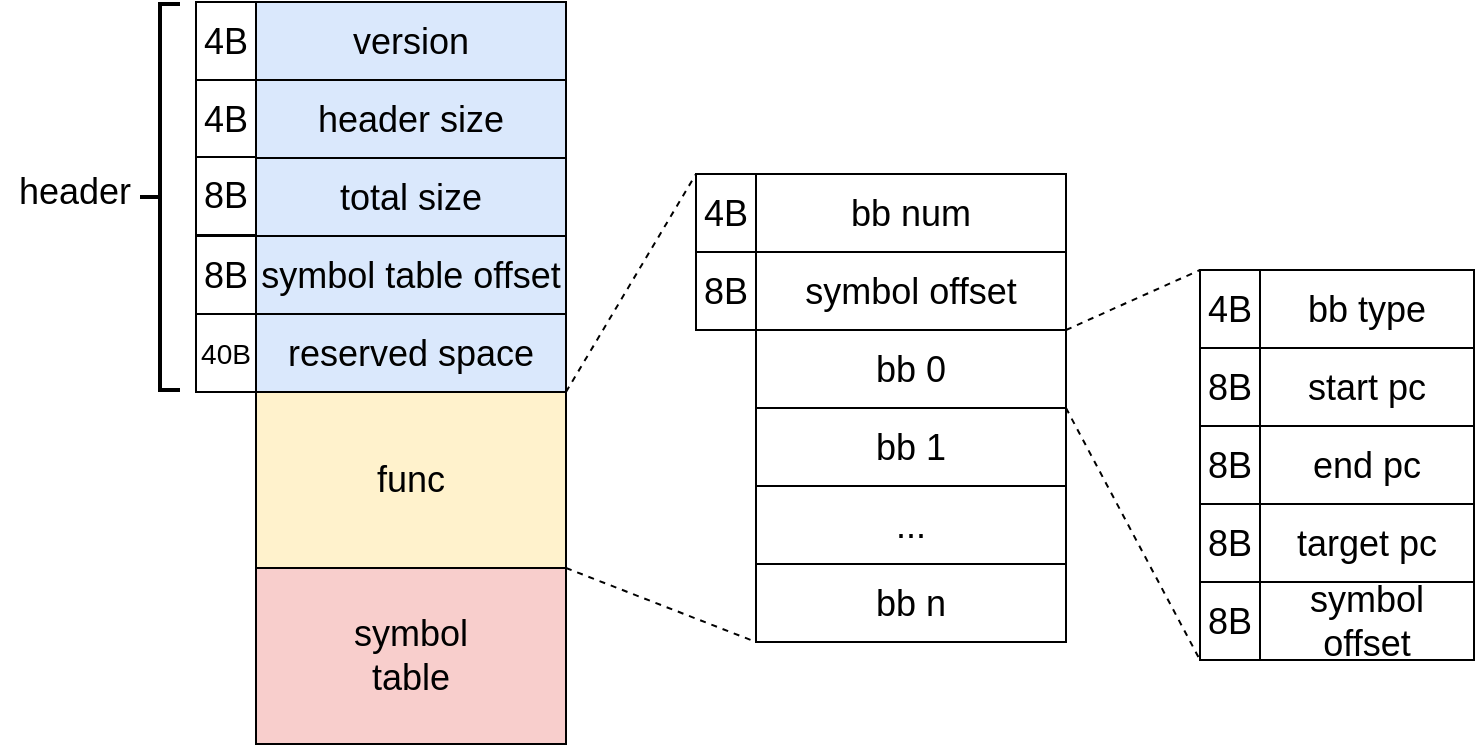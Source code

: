 <mxfile version="21.7.5" type="github">
  <diagram name="第 1 页" id="ugtEYNCoT0SjDMXIqZ7P">
    <mxGraphModel dx="769" dy="443" grid="0" gridSize="10" guides="1" tooltips="1" connect="1" arrows="0" fold="1" page="1" pageScale="1" pageWidth="827" pageHeight="1169" math="0" shadow="0">
      <root>
        <mxCell id="0" />
        <mxCell id="1" parent="0" />
        <mxCell id="4O2xok6CmJAqFDJH463R-100" value="&lt;font style=&quot;font-size: 18px;&quot;&gt;total size&lt;/font&gt;" style="rounded=0;whiteSpace=wrap;html=1;fillColor=#dae8fc;strokeColor=default;" parent="1" vertex="1">
          <mxGeometry x="143" y="171" width="155" height="39" as="geometry" />
        </mxCell>
        <mxCell id="4O2xok6CmJAqFDJH463R-101" value="&lt;font style=&quot;font-size: 18px;&quot;&gt;version&lt;/font&gt;" style="rounded=0;whiteSpace=wrap;html=1;fillColor=#dae8fc;strokeColor=default;" parent="1" vertex="1">
          <mxGeometry x="143" y="93" width="155" height="39" as="geometry" />
        </mxCell>
        <mxCell id="4O2xok6CmJAqFDJH463R-102" value="&lt;font style=&quot;font-size: 18px;&quot;&gt;bb num&lt;/font&gt;" style="rounded=0;whiteSpace=wrap;html=1;" parent="1" vertex="1">
          <mxGeometry x="393" y="179" width="155" height="39" as="geometry" />
        </mxCell>
        <mxCell id="4O2xok6CmJAqFDJH463R-104" value="&lt;font style=&quot;font-size: 18px;&quot;&gt;symbol&lt;br&gt;table&lt;br&gt;&lt;/font&gt;" style="rounded=0;whiteSpace=wrap;html=1;fillColor=#f8cecc;strokeColor=default;" parent="1" vertex="1">
          <mxGeometry x="143" y="376" width="155" height="88" as="geometry" />
        </mxCell>
        <mxCell id="4O2xok6CmJAqFDJH463R-107" value="&lt;font style=&quot;font-size: 18px;&quot;&gt;func&lt;/font&gt;" style="rounded=0;whiteSpace=wrap;html=1;fillColor=#fff2cc;strokeColor=default;" parent="1" vertex="1">
          <mxGeometry x="143" y="288" width="155" height="88" as="geometry" />
        </mxCell>
        <mxCell id="4O2xok6CmJAqFDJH463R-114" value="" style="strokeWidth=2;html=1;shape=mxgraph.flowchart.annotation_2;align=left;labelPosition=right;pointerEvents=1;" parent="1" vertex="1">
          <mxGeometry x="85" y="94" width="20" height="193" as="geometry" />
        </mxCell>
        <mxCell id="4O2xok6CmJAqFDJH463R-115" value="&lt;font style=&quot;font-size: 18px;&quot;&gt;header&lt;/font&gt;" style="text;html=1;align=center;verticalAlign=middle;resizable=0;points=[];autosize=1;strokeColor=none;fillColor=none;" parent="1" vertex="1">
          <mxGeometry x="15" y="171" width="74" height="34" as="geometry" />
        </mxCell>
        <mxCell id="4O2xok6CmJAqFDJH463R-119" value="&lt;font style=&quot;font-size: 18px;&quot;&gt;symbol offset&lt;/font&gt;" style="rounded=0;whiteSpace=wrap;html=1;" parent="1" vertex="1">
          <mxGeometry x="393" y="218" width="155" height="39" as="geometry" />
        </mxCell>
        <mxCell id="4O2xok6CmJAqFDJH463R-120" value="&lt;font style=&quot;font-size: 18px;&quot;&gt;bb 0&lt;/font&gt;" style="rounded=0;whiteSpace=wrap;html=1;" parent="1" vertex="1">
          <mxGeometry x="393" y="257" width="155" height="39" as="geometry" />
        </mxCell>
        <mxCell id="4O2xok6CmJAqFDJH463R-121" value="&lt;font style=&quot;font-size: 18px;&quot;&gt;bb 1&lt;/font&gt;" style="rounded=0;whiteSpace=wrap;html=1;" parent="1" vertex="1">
          <mxGeometry x="393" y="296" width="155" height="39" as="geometry" />
        </mxCell>
        <mxCell id="4O2xok6CmJAqFDJH463R-122" value="&lt;font style=&quot;font-size: 18px;&quot;&gt;...&lt;/font&gt;" style="rounded=0;whiteSpace=wrap;html=1;" parent="1" vertex="1">
          <mxGeometry x="393" y="335" width="155" height="39" as="geometry" />
        </mxCell>
        <mxCell id="4O2xok6CmJAqFDJH463R-123" value="&lt;font style=&quot;font-size: 18px;&quot;&gt;bb n&lt;/font&gt;" style="rounded=0;whiteSpace=wrap;html=1;" parent="1" vertex="1">
          <mxGeometry x="393" y="374" width="155" height="39" as="geometry" />
        </mxCell>
        <mxCell id="4O2xok6CmJAqFDJH463R-124" value="&lt;font style=&quot;font-size: 18px;&quot;&gt;bb type&lt;/font&gt;" style="rounded=0;whiteSpace=wrap;html=1;" parent="1" vertex="1">
          <mxGeometry x="645" y="227" width="107" height="39" as="geometry" />
        </mxCell>
        <mxCell id="4O2xok6CmJAqFDJH463R-125" value="&lt;font style=&quot;font-size: 18px;&quot;&gt;start pc&lt;/font&gt;" style="rounded=0;whiteSpace=wrap;html=1;" parent="1" vertex="1">
          <mxGeometry x="645" y="266" width="107" height="39" as="geometry" />
        </mxCell>
        <mxCell id="4O2xok6CmJAqFDJH463R-126" value="&lt;font style=&quot;font-size: 18px;&quot;&gt;end pc&lt;/font&gt;" style="rounded=0;whiteSpace=wrap;html=1;" parent="1" vertex="1">
          <mxGeometry x="645" y="305" width="107" height="39" as="geometry" />
        </mxCell>
        <mxCell id="4O2xok6CmJAqFDJH463R-127" value="&lt;font style=&quot;font-size: 18px;&quot;&gt;target pc&lt;/font&gt;" style="rounded=0;whiteSpace=wrap;html=1;" parent="1" vertex="1">
          <mxGeometry x="645" y="344" width="107" height="39" as="geometry" />
        </mxCell>
        <mxCell id="4O2xok6CmJAqFDJH463R-128" value="&lt;font style=&quot;font-size: 18px;&quot;&gt;symbol offset&lt;/font&gt;" style="rounded=0;whiteSpace=wrap;html=1;" parent="1" vertex="1">
          <mxGeometry x="645" y="383" width="107" height="39" as="geometry" />
        </mxCell>
        <mxCell id="4O2xok6CmJAqFDJH463R-129" value="&lt;font style=&quot;font-size: 18px;&quot;&gt;symbol table offset&lt;/font&gt;" style="rounded=0;whiteSpace=wrap;html=1;fillColor=#dae8fc;strokeColor=default;" parent="1" vertex="1">
          <mxGeometry x="143" y="210" width="155" height="39" as="geometry" />
        </mxCell>
        <mxCell id="4O2xok6CmJAqFDJH463R-130" value="&lt;font style=&quot;font-size: 18px;&quot;&gt;4B&lt;/font&gt;" style="rounded=0;whiteSpace=wrap;html=1;" parent="1" vertex="1">
          <mxGeometry x="113" y="93" width="30" height="39" as="geometry" />
        </mxCell>
        <mxCell id="4O2xok6CmJAqFDJH463R-131" value="&lt;font style=&quot;font-size: 18px;&quot;&gt;4B&lt;/font&gt;" style="rounded=0;whiteSpace=wrap;html=1;" parent="1" vertex="1">
          <mxGeometry x="113" y="132" width="30" height="39" as="geometry" />
        </mxCell>
        <mxCell id="4O2xok6CmJAqFDJH463R-132" value="&lt;font style=&quot;font-size: 18px;&quot;&gt;4B&lt;/font&gt;" style="rounded=0;whiteSpace=wrap;html=1;" parent="1" vertex="1">
          <mxGeometry x="363" y="179" width="30" height="39" as="geometry" />
        </mxCell>
        <mxCell id="4O2xok6CmJAqFDJH463R-135" value="&lt;font style=&quot;font-size: 18px;&quot;&gt;8B&lt;/font&gt;" style="rounded=0;whiteSpace=wrap;html=1;" parent="1" vertex="1">
          <mxGeometry x="113" y="210" width="30" height="39" as="geometry" />
        </mxCell>
        <mxCell id="4O2xok6CmJAqFDJH463R-136" value="&lt;font style=&quot;font-size: 18px;&quot;&gt;4B&lt;/font&gt;" style="rounded=0;whiteSpace=wrap;html=1;" parent="1" vertex="1">
          <mxGeometry x="615" y="227" width="30" height="39" as="geometry" />
        </mxCell>
        <mxCell id="4O2xok6CmJAqFDJH463R-138" value="&lt;font style=&quot;font-size: 18px;&quot;&gt;8B&lt;/font&gt;" style="rounded=0;whiteSpace=wrap;html=1;" parent="1" vertex="1">
          <mxGeometry x="363" y="218" width="30" height="39" as="geometry" />
        </mxCell>
        <mxCell id="4O2xok6CmJAqFDJH463R-143" style="rounded=0;orthogonalLoop=1;jettySize=auto;html=1;exitX=1;exitY=0;exitDx=0;exitDy=0;entryX=0;entryY=0;entryDx=0;entryDy=0;endArrow=none;dashed=1;" parent="1" source="4O2xok6CmJAqFDJH463R-107" target="4O2xok6CmJAqFDJH463R-132" edge="1">
          <mxGeometry relative="1" as="geometry">
            <mxPoint x="298.0" y="464" as="sourcePoint" />
            <mxPoint x="370" y="404" as="targetPoint" />
          </mxGeometry>
        </mxCell>
        <mxCell id="4O2xok6CmJAqFDJH463R-144" style="rounded=0;orthogonalLoop=1;jettySize=auto;html=1;exitX=1;exitY=1;exitDx=0;exitDy=0;entryX=0;entryY=1;entryDx=0;entryDy=0;endArrow=none;dashed=1;" parent="1" source="4O2xok6CmJAqFDJH463R-107" target="4O2xok6CmJAqFDJH463R-123" edge="1">
          <mxGeometry relative="1" as="geometry">
            <mxPoint x="318" y="396" as="sourcePoint" />
            <mxPoint x="380" y="414" as="targetPoint" />
          </mxGeometry>
        </mxCell>
        <mxCell id="4O2xok6CmJAqFDJH463R-145" value="&lt;font style=&quot;font-size: 18px;&quot;&gt;8B&lt;/font&gt;" style="rounded=0;whiteSpace=wrap;html=1;" parent="1" vertex="1">
          <mxGeometry x="615" y="383" width="30" height="39" as="geometry" />
        </mxCell>
        <mxCell id="4O2xok6CmJAqFDJH463R-146" value="&lt;font style=&quot;font-size: 18px;&quot;&gt;8B&lt;/font&gt;" style="rounded=0;whiteSpace=wrap;html=1;" parent="1" vertex="1">
          <mxGeometry x="615" y="344" width="30" height="39" as="geometry" />
        </mxCell>
        <mxCell id="4O2xok6CmJAqFDJH463R-147" value="&lt;font style=&quot;font-size: 18px;&quot;&gt;8B&lt;/font&gt;" style="rounded=0;whiteSpace=wrap;html=1;" parent="1" vertex="1">
          <mxGeometry x="615" y="266" width="30" height="39" as="geometry" />
        </mxCell>
        <mxCell id="4O2xok6CmJAqFDJH463R-148" value="&lt;font style=&quot;font-size: 18px;&quot;&gt;8B&lt;/font&gt;" style="rounded=0;whiteSpace=wrap;html=1;" parent="1" vertex="1">
          <mxGeometry x="615" y="305" width="30" height="39" as="geometry" />
        </mxCell>
        <mxCell id="4O2xok6CmJAqFDJH463R-149" style="rounded=0;orthogonalLoop=1;jettySize=auto;html=1;exitX=1;exitY=0;exitDx=0;exitDy=0;entryX=0;entryY=0;entryDx=0;entryDy=0;endArrow=none;dashed=1;" parent="1" source="4O2xok6CmJAqFDJH463R-120" target="4O2xok6CmJAqFDJH463R-136" edge="1">
          <mxGeometry relative="1" as="geometry">
            <mxPoint x="311" y="263" as="sourcePoint" />
            <mxPoint x="373" y="228" as="targetPoint" />
          </mxGeometry>
        </mxCell>
        <mxCell id="4O2xok6CmJAqFDJH463R-150" style="rounded=0;orthogonalLoop=1;jettySize=auto;html=1;exitX=1;exitY=0;exitDx=0;exitDy=0;entryX=0;entryY=1;entryDx=0;entryDy=0;endArrow=none;dashed=1;" parent="1" source="4O2xok6CmJAqFDJH463R-121" target="4O2xok6CmJAqFDJH463R-145" edge="1">
          <mxGeometry relative="1" as="geometry">
            <mxPoint x="321" y="273" as="sourcePoint" />
            <mxPoint x="383" y="238" as="targetPoint" />
          </mxGeometry>
        </mxCell>
        <mxCell id="4O2xok6CmJAqFDJH463R-151" value="&lt;font style=&quot;font-size: 18px;&quot;&gt;header size&lt;/font&gt;" style="rounded=0;whiteSpace=wrap;html=1;fillColor=#dae8fc;strokeColor=default;" parent="1" vertex="1">
          <mxGeometry x="143" y="132" width="155" height="39" as="geometry" />
        </mxCell>
        <mxCell id="4O2xok6CmJAqFDJH463R-152" value="&lt;font style=&quot;font-size: 18px;&quot;&gt;8B&lt;/font&gt;" style="rounded=0;whiteSpace=wrap;html=1;" parent="1" vertex="1">
          <mxGeometry x="113" y="170.5" width="30" height="39" as="geometry" />
        </mxCell>
        <mxCell id="MSjgIvEJ1pBc1wAw4xOJ-1" value="&lt;font style=&quot;font-size: 18px;&quot;&gt;reserved space&lt;/font&gt;" style="rounded=0;whiteSpace=wrap;html=1;fillColor=#dae8fc;strokeColor=default;" vertex="1" parent="1">
          <mxGeometry x="143" y="249" width="155" height="39" as="geometry" />
        </mxCell>
        <mxCell id="MSjgIvEJ1pBc1wAw4xOJ-2" value="&lt;font style=&quot;font-size: 14px;&quot;&gt;40B&lt;/font&gt;" style="rounded=0;whiteSpace=wrap;html=1;" vertex="1" parent="1">
          <mxGeometry x="113" y="249" width="30" height="39" as="geometry" />
        </mxCell>
      </root>
    </mxGraphModel>
  </diagram>
</mxfile>
